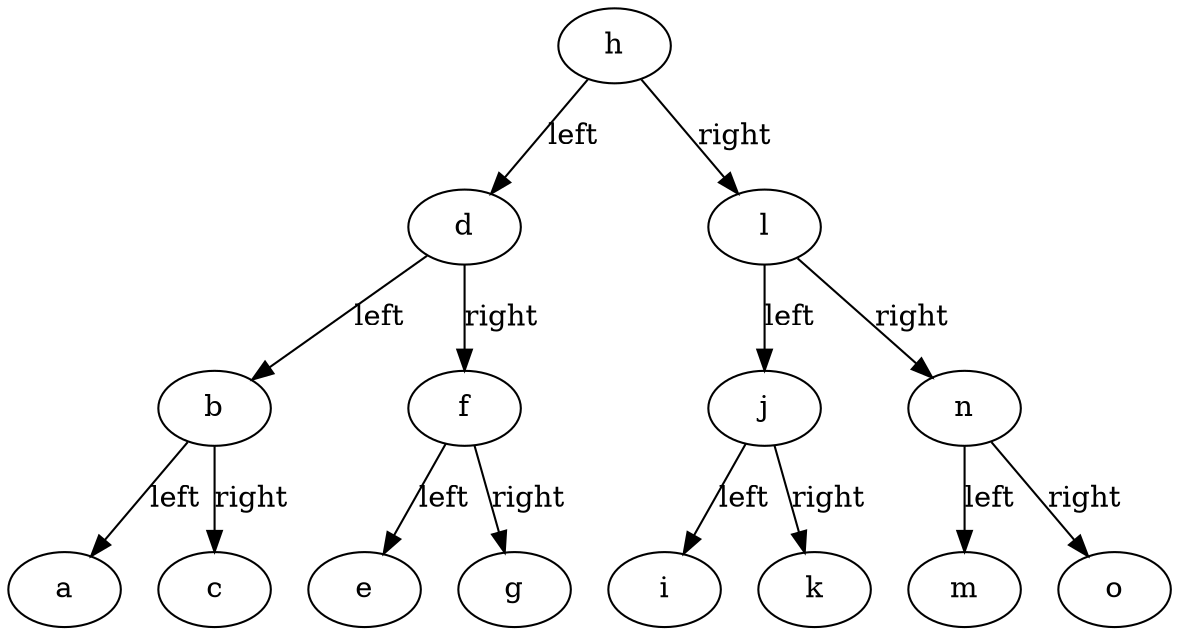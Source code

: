 digraph
{
vertex1173230247 [label="h"];
vertex856419764 [label="d"];
vertex1173230247 -> vertex856419764[label="left"];
vertex621009875 [label="l"];
vertex1173230247 -> vertex621009875[label="right"];
vertex1265094477 [label="b"];
vertex856419764 -> vertex1265094477[label="left"];
vertex2125039532 [label="f"];
vertex856419764 -> vertex2125039532[label="right"];
vertex312714112 [label="a"];
vertex1265094477 -> vertex312714112[label="left"];
vertex692404036 [label="c"];
vertex1265094477 -> vertex692404036[label="right"];
vertex1554874502 [label="e"];
vertex2125039532 -> vertex1554874502[label="left"];
vertex1846274136 [label="g"];
vertex2125039532 -> vertex1846274136[label="right"];
vertex1639705018 [label="j"];
vertex621009875 -> vertex1639705018[label="left"];
vertex1627674070 [label="n"];
vertex621009875 -> vertex1627674070[label="right"];
vertex1360875712 [label="i"];
vertex1639705018 -> vertex1360875712[label="left"];
vertex1625635731 [label="k"];
vertex1639705018 -> vertex1625635731[label="right"];
vertex1580066828 [label="m"];
vertex1627674070 -> vertex1580066828[label="left"];
vertex491044090 [label="o"];
vertex1627674070 -> vertex491044090[label="right"];
}